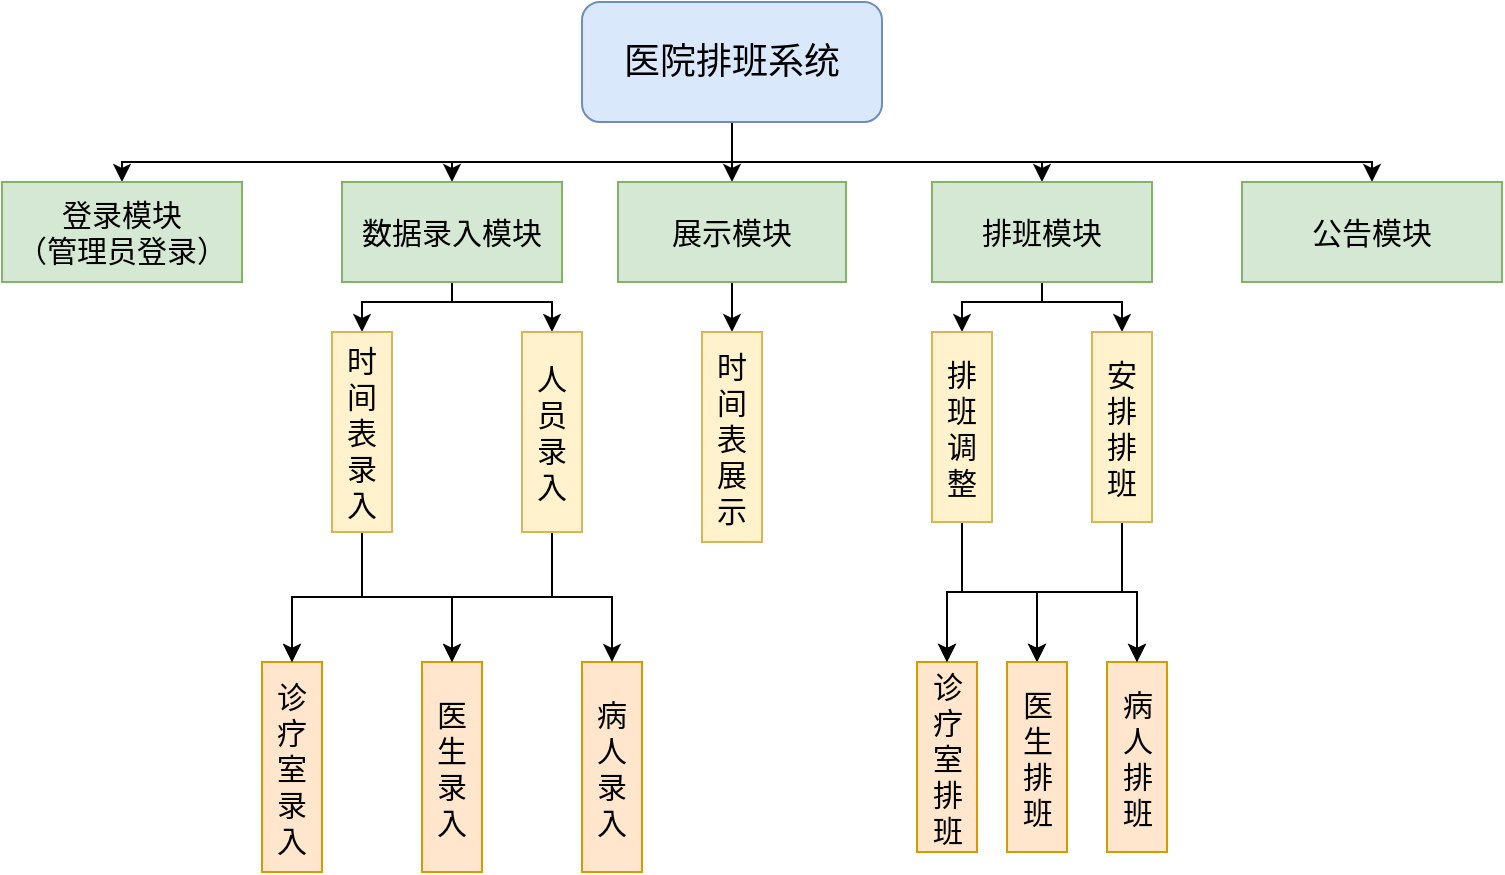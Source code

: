 <mxfile version="24.0.7" type="github">
  <diagram name="第 1 页" id="CYL-rokRkCU8ogtK8-tq">
    <mxGraphModel dx="827" dy="422" grid="1" gridSize="10" guides="1" tooltips="1" connect="1" arrows="1" fold="1" page="1" pageScale="1" pageWidth="827" pageHeight="1169" math="0" shadow="0">
      <root>
        <mxCell id="0" />
        <mxCell id="1" parent="0" />
        <mxCell id="FOU07dsEIMZlqrynYJpF-19" style="edgeStyle=orthogonalEdgeStyle;rounded=0;orthogonalLoop=1;jettySize=auto;html=1;exitX=1;exitY=0.5;exitDx=0;exitDy=0;entryX=0;entryY=0.5;entryDx=0;entryDy=0;curved=0;" edge="1" parent="1" source="FOU07dsEIMZlqrynYJpF-1" target="FOU07dsEIMZlqrynYJpF-3">
          <mxGeometry relative="1" as="geometry">
            <mxPoint x="170" y="70" as="targetPoint" />
            <Array as="points">
              <mxPoint x="425" y="100" />
              <mxPoint x="120" y="100" />
            </Array>
          </mxGeometry>
        </mxCell>
        <mxCell id="FOU07dsEIMZlqrynYJpF-20" style="edgeStyle=orthogonalEdgeStyle;rounded=0;orthogonalLoop=1;jettySize=auto;html=1;exitX=1;exitY=0.5;exitDx=0;exitDy=0;entryX=0;entryY=0.5;entryDx=0;entryDy=0;curved=0;" edge="1" parent="1" source="FOU07dsEIMZlqrynYJpF-1" target="FOU07dsEIMZlqrynYJpF-5">
          <mxGeometry relative="1" as="geometry">
            <Array as="points">
              <mxPoint x="425" y="100" />
              <mxPoint x="285" y="100" />
            </Array>
          </mxGeometry>
        </mxCell>
        <mxCell id="FOU07dsEIMZlqrynYJpF-23" style="edgeStyle=orthogonalEdgeStyle;rounded=0;orthogonalLoop=1;jettySize=auto;html=1;exitX=1;exitY=0.5;exitDx=0;exitDy=0;entryX=0;entryY=0.5;entryDx=0;entryDy=0;exitPerimeter=0;curved=0;" edge="1" parent="1" target="FOU07dsEIMZlqrynYJpF-7">
          <mxGeometry relative="1" as="geometry">
            <mxPoint x="425" y="80" as="sourcePoint" />
            <mxPoint x="595" y="110" as="targetPoint" />
            <Array as="points">
              <mxPoint x="425" y="100" />
              <mxPoint x="580" y="100" />
            </Array>
          </mxGeometry>
        </mxCell>
        <mxCell id="FOU07dsEIMZlqrynYJpF-24" style="edgeStyle=orthogonalEdgeStyle;rounded=0;orthogonalLoop=1;jettySize=auto;html=1;exitX=1;exitY=0.5;exitDx=0;exitDy=0;entryX=0;entryY=0.5;entryDx=0;entryDy=0;curved=0;" edge="1" parent="1" source="FOU07dsEIMZlqrynYJpF-1" target="FOU07dsEIMZlqrynYJpF-6">
          <mxGeometry relative="1" as="geometry">
            <Array as="points">
              <mxPoint x="425" y="100" />
              <mxPoint x="745" y="100" />
            </Array>
          </mxGeometry>
        </mxCell>
        <mxCell id="FOU07dsEIMZlqrynYJpF-46" style="edgeStyle=orthogonalEdgeStyle;rounded=0;orthogonalLoop=1;jettySize=auto;html=1;exitX=1;exitY=0.5;exitDx=0;exitDy=0;entryX=0;entryY=0.5;entryDx=0;entryDy=0;curved=0;" edge="1" parent="1" source="FOU07dsEIMZlqrynYJpF-1" target="FOU07dsEIMZlqrynYJpF-8">
          <mxGeometry relative="1" as="geometry">
            <Array as="points">
              <mxPoint x="425" y="100" />
              <mxPoint x="425" y="100" />
            </Array>
          </mxGeometry>
        </mxCell>
        <mxCell id="FOU07dsEIMZlqrynYJpF-1" value="&lt;font style=&quot;font-size: 18px;&quot;&gt;医院排班系统&lt;/font&gt;" style="rounded=1;whiteSpace=wrap;html=1;fillColor=#dae8fc;strokeColor=#6c8ebf;direction=south;" vertex="1" parent="1">
          <mxGeometry x="350" y="20" width="150" height="60" as="geometry" />
        </mxCell>
        <mxCell id="FOU07dsEIMZlqrynYJpF-3" value="&lt;font style=&quot;font-size: 15px;&quot;&gt;登录模块&lt;/font&gt;&lt;div&gt;&lt;font style=&quot;font-size: 15px;&quot;&gt;（管理员登录）&lt;/font&gt;&lt;/div&gt;" style="rounded=0;whiteSpace=wrap;html=1;fillColor=#d5e8d4;strokeColor=#82b366;direction=south;" vertex="1" parent="1">
          <mxGeometry x="60" y="110" width="120" height="50" as="geometry" />
        </mxCell>
        <mxCell id="FOU07dsEIMZlqrynYJpF-26" style="edgeStyle=orthogonalEdgeStyle;rounded=0;orthogonalLoop=1;jettySize=auto;html=1;exitX=1;exitY=0.5;exitDx=0;exitDy=0;entryX=0;entryY=0.5;entryDx=0;entryDy=0;curved=0;" edge="1" parent="1" source="FOU07dsEIMZlqrynYJpF-5" target="FOU07dsEIMZlqrynYJpF-17">
          <mxGeometry relative="1" as="geometry">
            <Array as="points">
              <mxPoint x="285" y="170" />
              <mxPoint x="240" y="170" />
            </Array>
          </mxGeometry>
        </mxCell>
        <mxCell id="FOU07dsEIMZlqrynYJpF-27" style="edgeStyle=orthogonalEdgeStyle;rounded=0;orthogonalLoop=1;jettySize=auto;html=1;exitX=1;exitY=0.5;exitDx=0;exitDy=0;entryX=0;entryY=0.5;entryDx=0;entryDy=0;curved=0;" edge="1" parent="1" source="FOU07dsEIMZlqrynYJpF-5" target="FOU07dsEIMZlqrynYJpF-18">
          <mxGeometry relative="1" as="geometry">
            <Array as="points">
              <mxPoint x="285" y="170" />
              <mxPoint x="335" y="170" />
            </Array>
          </mxGeometry>
        </mxCell>
        <mxCell id="FOU07dsEIMZlqrynYJpF-5" value="&lt;span style=&quot;font-size: 15px;&quot;&gt;数据录入模块&lt;/span&gt;" style="rounded=0;whiteSpace=wrap;html=1;fillColor=#d5e8d4;strokeColor=#82b366;direction=south;" vertex="1" parent="1">
          <mxGeometry x="230" y="110" width="110" height="50" as="geometry" />
        </mxCell>
        <mxCell id="FOU07dsEIMZlqrynYJpF-6" value="&lt;font style=&quot;font-size: 15px;&quot;&gt;公告模块&lt;/font&gt;" style="rounded=0;whiteSpace=wrap;html=1;fillColor=#d5e8d4;strokeColor=#82b366;direction=south;" vertex="1" parent="1">
          <mxGeometry x="680" y="110" width="130" height="50" as="geometry" />
        </mxCell>
        <mxCell id="FOU07dsEIMZlqrynYJpF-49" style="edgeStyle=orthogonalEdgeStyle;rounded=0;orthogonalLoop=1;jettySize=auto;html=1;exitX=1;exitY=0.5;exitDx=0;exitDy=0;entryX=0;entryY=0.5;entryDx=0;entryDy=0;curved=0;" edge="1" parent="1" source="FOU07dsEIMZlqrynYJpF-7" target="FOU07dsEIMZlqrynYJpF-40">
          <mxGeometry relative="1" as="geometry">
            <Array as="points">
              <mxPoint x="580" y="170" />
              <mxPoint x="540" y="170" />
            </Array>
          </mxGeometry>
        </mxCell>
        <mxCell id="FOU07dsEIMZlqrynYJpF-51" style="edgeStyle=orthogonalEdgeStyle;rounded=0;orthogonalLoop=1;jettySize=auto;html=1;exitX=1;exitY=0.5;exitDx=0;exitDy=0;entryX=0;entryY=0.5;entryDx=0;entryDy=0;curved=0;" edge="1" parent="1" source="FOU07dsEIMZlqrynYJpF-7" target="FOU07dsEIMZlqrynYJpF-48">
          <mxGeometry relative="1" as="geometry">
            <Array as="points">
              <mxPoint x="580" y="170" />
              <mxPoint x="620" y="170" />
            </Array>
          </mxGeometry>
        </mxCell>
        <mxCell id="FOU07dsEIMZlqrynYJpF-7" value="&lt;font style=&quot;font-size: 15px;&quot;&gt;排班模块&lt;/font&gt;" style="rounded=0;whiteSpace=wrap;html=1;fillColor=#d5e8d4;strokeColor=#82b366;direction=south;" vertex="1" parent="1">
          <mxGeometry x="525" y="110" width="110" height="50" as="geometry" />
        </mxCell>
        <mxCell id="FOU07dsEIMZlqrynYJpF-25" style="edgeStyle=orthogonalEdgeStyle;rounded=0;orthogonalLoop=1;jettySize=auto;html=1;exitX=1;exitY=0.5;exitDx=0;exitDy=0;entryX=0;entryY=0.5;entryDx=0;entryDy=0;" edge="1" parent="1" source="FOU07dsEIMZlqrynYJpF-8" target="FOU07dsEIMZlqrynYJpF-12">
          <mxGeometry relative="1" as="geometry" />
        </mxCell>
        <mxCell id="FOU07dsEIMZlqrynYJpF-8" value="&lt;font style=&quot;font-size: 15px;&quot;&gt;展示模块&lt;/font&gt;" style="rounded=0;whiteSpace=wrap;html=1;fillColor=#d5e8d4;strokeColor=#82b366;direction=south;" vertex="1" parent="1">
          <mxGeometry x="368" y="110" width="114" height="50" as="geometry" />
        </mxCell>
        <mxCell id="FOU07dsEIMZlqrynYJpF-9" value="&lt;span style=&quot;font-size: 15px;&quot;&gt;诊疗室排班&lt;/span&gt;" style="rounded=0;whiteSpace=wrap;html=1;fillColor=#ffe6cc;strokeColor=#d79b00;direction=south;" vertex="1" parent="1">
          <mxGeometry x="517.5" y="350" width="30" height="95" as="geometry" />
        </mxCell>
        <mxCell id="FOU07dsEIMZlqrynYJpF-11" value="&lt;span style=&quot;font-size: 15px;&quot;&gt;病人排班&lt;/span&gt;" style="rounded=0;whiteSpace=wrap;html=1;fillColor=#ffe6cc;strokeColor=#d79b00;direction=south;" vertex="1" parent="1">
          <mxGeometry x="612.5" y="350" width="30" height="95" as="geometry" />
        </mxCell>
        <mxCell id="FOU07dsEIMZlqrynYJpF-12" value="&lt;span style=&quot;font-size: 15px;&quot;&gt;时间表展示&lt;/span&gt;" style="rounded=0;whiteSpace=wrap;html=1;fillColor=#fff2cc;strokeColor=#d6b656;direction=south;" vertex="1" parent="1">
          <mxGeometry x="410" y="185" width="30" height="105" as="geometry" />
        </mxCell>
        <mxCell id="FOU07dsEIMZlqrynYJpF-13" value="&lt;span style=&quot;font-size: 15px;&quot;&gt;诊疗室录入&lt;/span&gt;" style="rounded=0;whiteSpace=wrap;html=1;fillColor=#ffe6cc;strokeColor=#d79b00;direction=south;" vertex="1" parent="1">
          <mxGeometry x="190" y="350" width="30" height="105" as="geometry" />
        </mxCell>
        <mxCell id="FOU07dsEIMZlqrynYJpF-14" value="&lt;span style=&quot;font-size: 15px;&quot;&gt;医生录入&lt;/span&gt;" style="rounded=0;whiteSpace=wrap;html=1;fillColor=#ffe6cc;strokeColor=#d79b00;direction=south;" vertex="1" parent="1">
          <mxGeometry x="270" y="350" width="30" height="105" as="geometry" />
        </mxCell>
        <mxCell id="FOU07dsEIMZlqrynYJpF-16" value="&lt;span style=&quot;font-size: 15px;&quot;&gt;病人录入&lt;/span&gt;" style="rounded=0;whiteSpace=wrap;html=1;fillColor=#ffe6cc;strokeColor=#d79b00;direction=south;" vertex="1" parent="1">
          <mxGeometry x="350" y="350" width="30" height="105" as="geometry" />
        </mxCell>
        <mxCell id="FOU07dsEIMZlqrynYJpF-28" style="edgeStyle=orthogonalEdgeStyle;rounded=0;orthogonalLoop=1;jettySize=auto;html=1;exitX=1;exitY=0.5;exitDx=0;exitDy=0;entryX=0;entryY=0.5;entryDx=0;entryDy=0;" edge="1" parent="1" source="FOU07dsEIMZlqrynYJpF-17" target="FOU07dsEIMZlqrynYJpF-13">
          <mxGeometry relative="1" as="geometry" />
        </mxCell>
        <mxCell id="FOU07dsEIMZlqrynYJpF-29" style="edgeStyle=orthogonalEdgeStyle;rounded=0;orthogonalLoop=1;jettySize=auto;html=1;exitX=1;exitY=0.5;exitDx=0;exitDy=0;entryX=0;entryY=0.5;entryDx=0;entryDy=0;" edge="1" parent="1" source="FOU07dsEIMZlqrynYJpF-17" target="FOU07dsEIMZlqrynYJpF-14">
          <mxGeometry relative="1" as="geometry" />
        </mxCell>
        <mxCell id="FOU07dsEIMZlqrynYJpF-30" style="edgeStyle=orthogonalEdgeStyle;rounded=0;orthogonalLoop=1;jettySize=auto;html=1;exitX=1;exitY=0.5;exitDx=0;exitDy=0;entryX=0;entryY=0.5;entryDx=0;entryDy=0;" edge="1" parent="1" source="FOU07dsEIMZlqrynYJpF-17" target="FOU07dsEIMZlqrynYJpF-16">
          <mxGeometry relative="1" as="geometry" />
        </mxCell>
        <mxCell id="FOU07dsEIMZlqrynYJpF-17" value="&lt;span style=&quot;font-size: 15px;&quot;&gt;时间表录入&lt;/span&gt;" style="rounded=0;whiteSpace=wrap;html=1;fillColor=#fff2cc;strokeColor=#d6b656;direction=south;" vertex="1" parent="1">
          <mxGeometry x="225" y="185" width="30" height="100" as="geometry" />
        </mxCell>
        <mxCell id="FOU07dsEIMZlqrynYJpF-34" style="edgeStyle=orthogonalEdgeStyle;rounded=0;orthogonalLoop=1;jettySize=auto;html=1;exitX=1;exitY=0.5;exitDx=0;exitDy=0;entryX=0;entryY=0.5;entryDx=0;entryDy=0;" edge="1" parent="1" source="FOU07dsEIMZlqrynYJpF-18" target="FOU07dsEIMZlqrynYJpF-14">
          <mxGeometry relative="1" as="geometry" />
        </mxCell>
        <mxCell id="FOU07dsEIMZlqrynYJpF-35" style="edgeStyle=orthogonalEdgeStyle;rounded=0;orthogonalLoop=1;jettySize=auto;html=1;exitX=1;exitY=0.5;exitDx=0;exitDy=0;entryX=0;entryY=0.5;entryDx=0;entryDy=0;" edge="1" parent="1" source="FOU07dsEIMZlqrynYJpF-18" target="FOU07dsEIMZlqrynYJpF-13">
          <mxGeometry relative="1" as="geometry" />
        </mxCell>
        <mxCell id="FOU07dsEIMZlqrynYJpF-18" value="&lt;span style=&quot;font-size: 15px;&quot;&gt;人员录入&lt;/span&gt;" style="rounded=0;whiteSpace=wrap;html=1;fillColor=#fff2cc;strokeColor=#d6b656;direction=south;" vertex="1" parent="1">
          <mxGeometry x="320" y="185" width="30" height="100" as="geometry" />
        </mxCell>
        <mxCell id="FOU07dsEIMZlqrynYJpF-52" style="edgeStyle=orthogonalEdgeStyle;rounded=0;orthogonalLoop=1;jettySize=auto;html=1;exitX=1;exitY=0.5;exitDx=0;exitDy=0;entryX=0;entryY=0.5;entryDx=0;entryDy=0;" edge="1" parent="1" source="FOU07dsEIMZlqrynYJpF-40" target="FOU07dsEIMZlqrynYJpF-9">
          <mxGeometry relative="1" as="geometry" />
        </mxCell>
        <mxCell id="FOU07dsEIMZlqrynYJpF-53" style="edgeStyle=orthogonalEdgeStyle;rounded=0;orthogonalLoop=1;jettySize=auto;html=1;exitX=1;exitY=0.5;exitDx=0;exitDy=0;entryX=0;entryY=0.5;entryDx=0;entryDy=0;" edge="1" parent="1" source="FOU07dsEIMZlqrynYJpF-40" target="FOU07dsEIMZlqrynYJpF-10">
          <mxGeometry relative="1" as="geometry" />
        </mxCell>
        <mxCell id="FOU07dsEIMZlqrynYJpF-54" style="edgeStyle=orthogonalEdgeStyle;rounded=0;orthogonalLoop=1;jettySize=auto;html=1;exitX=1;exitY=0.5;exitDx=0;exitDy=0;entryX=0;entryY=0.5;entryDx=0;entryDy=0;" edge="1" parent="1" source="FOU07dsEIMZlqrynYJpF-40" target="FOU07dsEIMZlqrynYJpF-11">
          <mxGeometry relative="1" as="geometry" />
        </mxCell>
        <mxCell id="FOU07dsEIMZlqrynYJpF-40" value="&lt;span style=&quot;font-size: 15px;&quot;&gt;排班调整&lt;/span&gt;" style="rounded=0;whiteSpace=wrap;html=1;fillColor=#fff2cc;strokeColor=#d6b656;direction=south;" vertex="1" parent="1">
          <mxGeometry x="525" y="185" width="30" height="95" as="geometry" />
        </mxCell>
        <mxCell id="FOU07dsEIMZlqrynYJpF-10" value="&lt;font style=&quot;font-size: 15px;&quot;&gt;医生排班&lt;/font&gt;" style="rounded=0;whiteSpace=wrap;html=1;fillColor=#ffe6cc;strokeColor=#d79b00;direction=south;" vertex="1" parent="1">
          <mxGeometry x="562.5" y="350" width="30" height="95" as="geometry" />
        </mxCell>
        <mxCell id="FOU07dsEIMZlqrynYJpF-55" style="edgeStyle=orthogonalEdgeStyle;rounded=0;orthogonalLoop=1;jettySize=auto;html=1;exitX=1;exitY=0.5;exitDx=0;exitDy=0;entryX=0;entryY=0.5;entryDx=0;entryDy=0;" edge="1" parent="1" source="FOU07dsEIMZlqrynYJpF-48" target="FOU07dsEIMZlqrynYJpF-9">
          <mxGeometry relative="1" as="geometry" />
        </mxCell>
        <mxCell id="FOU07dsEIMZlqrynYJpF-56" style="edgeStyle=orthogonalEdgeStyle;rounded=0;orthogonalLoop=1;jettySize=auto;html=1;exitX=1;exitY=0.5;exitDx=0;exitDy=0;entryX=0;entryY=0.5;entryDx=0;entryDy=0;" edge="1" parent="1" source="FOU07dsEIMZlqrynYJpF-48" target="FOU07dsEIMZlqrynYJpF-10">
          <mxGeometry relative="1" as="geometry" />
        </mxCell>
        <mxCell id="FOU07dsEIMZlqrynYJpF-57" style="edgeStyle=orthogonalEdgeStyle;rounded=0;orthogonalLoop=1;jettySize=auto;html=1;exitX=1;exitY=0.5;exitDx=0;exitDy=0;entryX=0;entryY=0.5;entryDx=0;entryDy=0;" edge="1" parent="1" source="FOU07dsEIMZlqrynYJpF-48" target="FOU07dsEIMZlqrynYJpF-11">
          <mxGeometry relative="1" as="geometry" />
        </mxCell>
        <mxCell id="FOU07dsEIMZlqrynYJpF-48" value="&lt;span style=&quot;font-size: 15px;&quot;&gt;安排排班&lt;/span&gt;" style="rounded=0;whiteSpace=wrap;html=1;fillColor=#fff2cc;strokeColor=#d6b656;direction=south;" vertex="1" parent="1">
          <mxGeometry x="605" y="185" width="30" height="95" as="geometry" />
        </mxCell>
      </root>
    </mxGraphModel>
  </diagram>
</mxfile>
